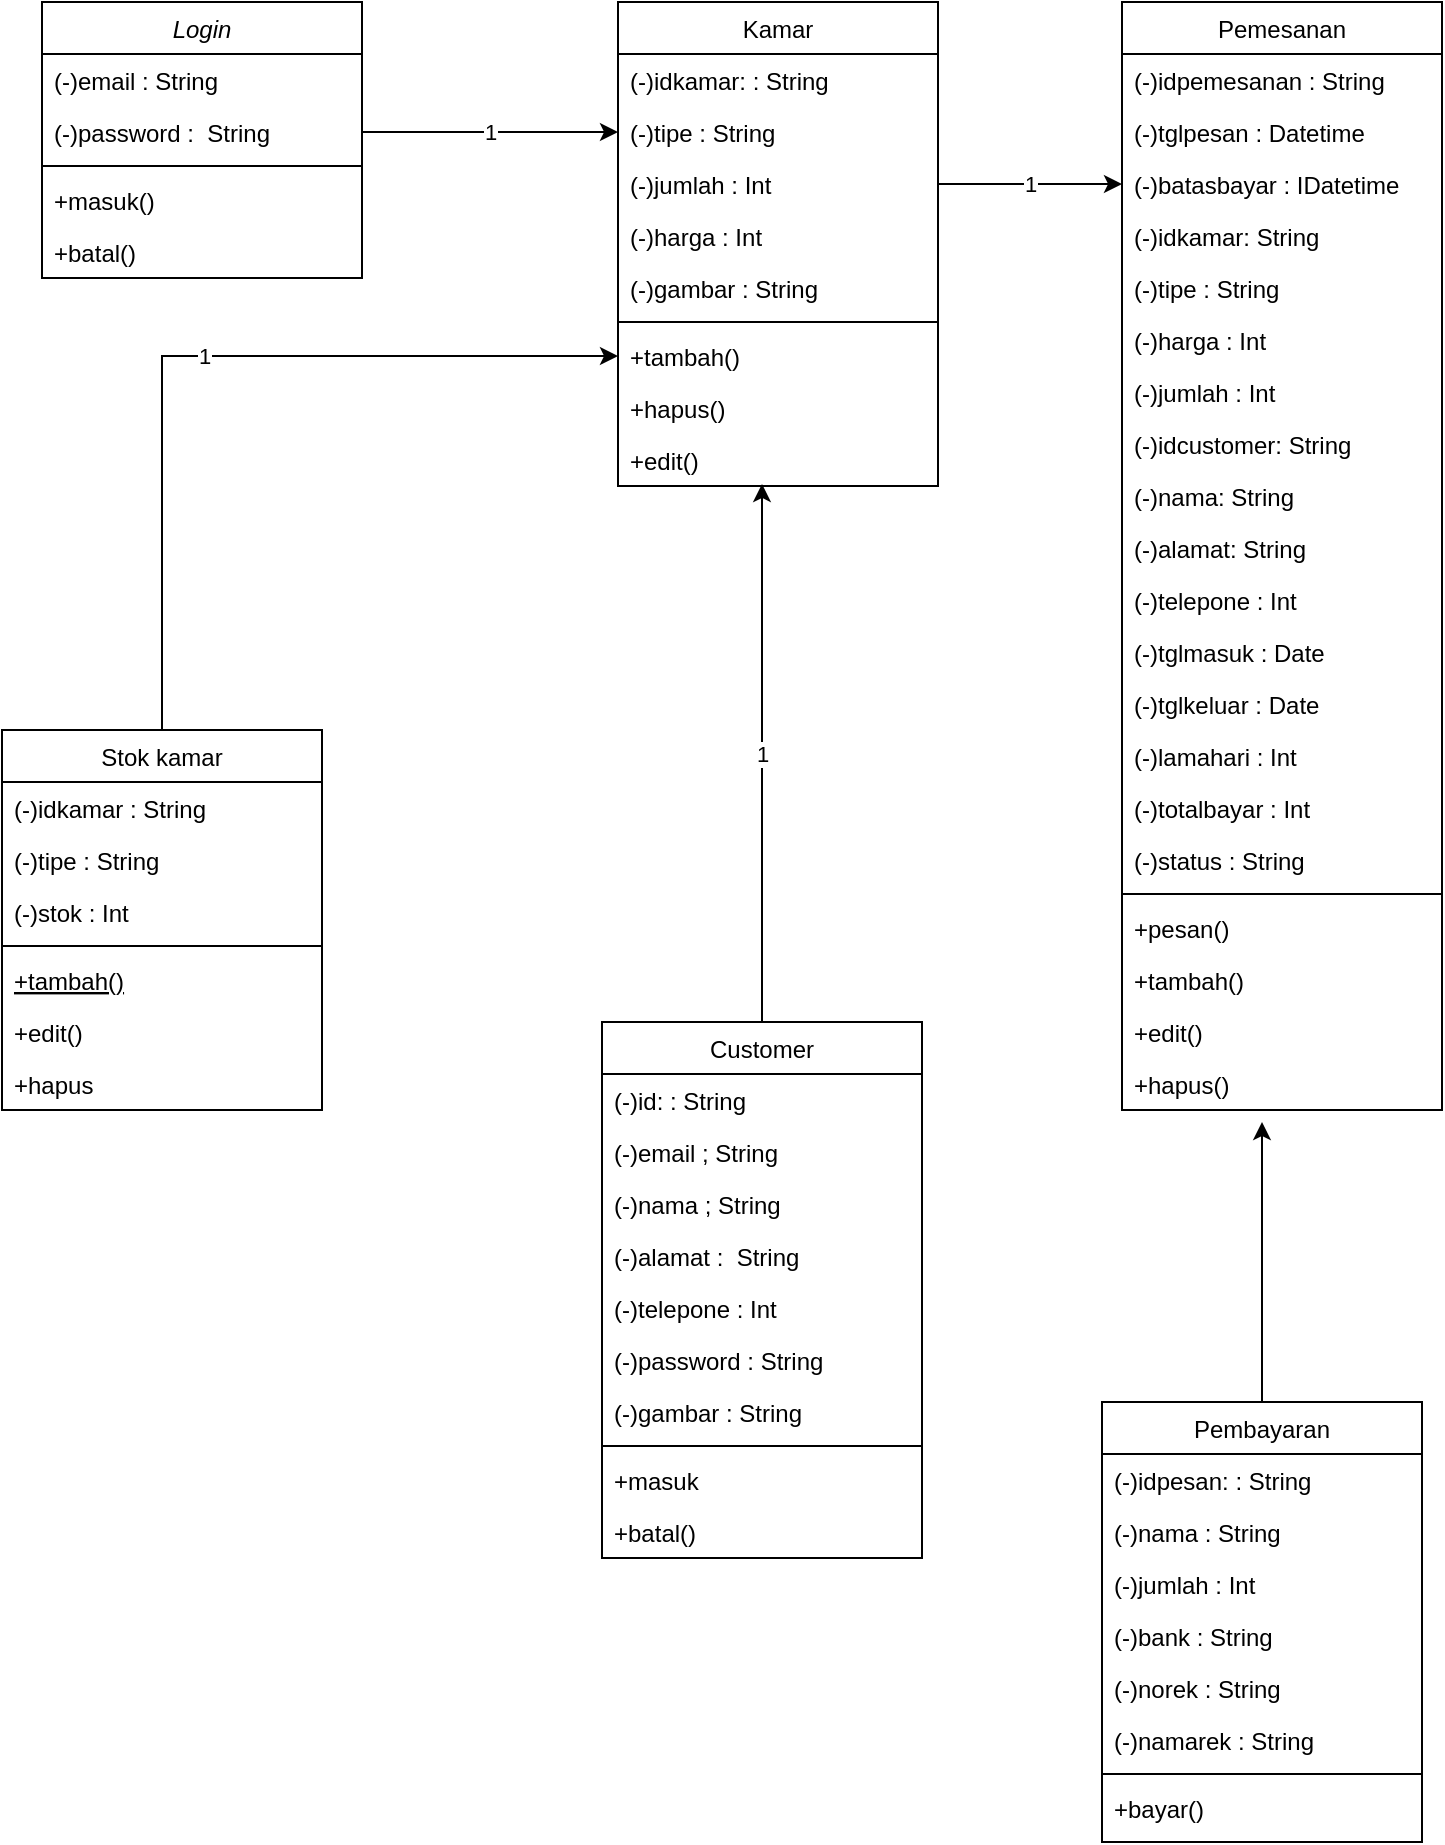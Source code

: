 <mxfile version="16.2.2" type="device"><diagram id="C5RBs43oDa-KdzZeNtuy" name="Page-1"><mxGraphModel dx="931" dy="1239" grid="1" gridSize="10" guides="1" tooltips="1" connect="1" arrows="1" fold="1" page="1" pageScale="1" pageWidth="827" pageHeight="1169" math="0" shadow="0"><root><mxCell id="WIyWlLk6GJQsqaUBKTNV-0"/><mxCell id="WIyWlLk6GJQsqaUBKTNV-1" parent="WIyWlLk6GJQsqaUBKTNV-0"/><mxCell id="zkfFHV4jXpPFQw0GAbJ--0" value="Login" style="swimlane;fontStyle=2;align=center;verticalAlign=top;childLayout=stackLayout;horizontal=1;startSize=26;horizontalStack=0;resizeParent=1;resizeLast=0;collapsible=1;marginBottom=0;rounded=0;shadow=0;strokeWidth=1;" parent="WIyWlLk6GJQsqaUBKTNV-1" vertex="1"><mxGeometry x="220" y="120" width="160" height="138" as="geometry"><mxRectangle x="230" y="140" width="160" height="26" as="alternateBounds"/></mxGeometry></mxCell><mxCell id="zkfFHV4jXpPFQw0GAbJ--1" value="(-)email : String" style="text;align=left;verticalAlign=top;spacingLeft=4;spacingRight=4;overflow=hidden;rotatable=0;points=[[0,0.5],[1,0.5]];portConstraint=eastwest;" parent="zkfFHV4jXpPFQw0GAbJ--0" vertex="1"><mxGeometry y="26" width="160" height="26" as="geometry"/></mxCell><mxCell id="zkfFHV4jXpPFQw0GAbJ--2" value="(-)password :  String" style="text;align=left;verticalAlign=top;spacingLeft=4;spacingRight=4;overflow=hidden;rotatable=0;points=[[0,0.5],[1,0.5]];portConstraint=eastwest;rounded=0;shadow=0;html=0;" parent="zkfFHV4jXpPFQw0GAbJ--0" vertex="1"><mxGeometry y="52" width="160" height="26" as="geometry"/></mxCell><mxCell id="zkfFHV4jXpPFQw0GAbJ--4" value="" style="line;html=1;strokeWidth=1;align=left;verticalAlign=middle;spacingTop=-1;spacingLeft=3;spacingRight=3;rotatable=0;labelPosition=right;points=[];portConstraint=eastwest;" parent="zkfFHV4jXpPFQw0GAbJ--0" vertex="1"><mxGeometry y="78" width="160" height="8" as="geometry"/></mxCell><mxCell id="zkfFHV4jXpPFQw0GAbJ--5" value="+masuk()" style="text;align=left;verticalAlign=top;spacingLeft=4;spacingRight=4;overflow=hidden;rotatable=0;points=[[0,0.5],[1,0.5]];portConstraint=eastwest;" parent="zkfFHV4jXpPFQw0GAbJ--0" vertex="1"><mxGeometry y="86" width="160" height="26" as="geometry"/></mxCell><mxCell id="Tffz7WXKg1urPyVr-xmo-0" value="+batal()" style="text;align=left;verticalAlign=top;spacingLeft=4;spacingRight=4;overflow=hidden;rotatable=0;points=[[0,0.5],[1,0.5]];portConstraint=eastwest;" vertex="1" parent="zkfFHV4jXpPFQw0GAbJ--0"><mxGeometry y="112" width="160" height="26" as="geometry"/></mxCell><mxCell id="Tffz7WXKg1urPyVr-xmo-70" value="1" style="edgeStyle=orthogonalEdgeStyle;rounded=0;orthogonalLoop=1;jettySize=auto;html=1;entryX=0;entryY=0.5;entryDx=0;entryDy=0;" edge="1" parent="WIyWlLk6GJQsqaUBKTNV-1" source="zkfFHV4jXpPFQw0GAbJ--6" target="zkfFHV4jXpPFQw0GAbJ--24"><mxGeometry relative="1" as="geometry"/></mxCell><mxCell id="zkfFHV4jXpPFQw0GAbJ--6" value="Stok kamar" style="swimlane;fontStyle=0;align=center;verticalAlign=top;childLayout=stackLayout;horizontal=1;startSize=26;horizontalStack=0;resizeParent=1;resizeLast=0;collapsible=1;marginBottom=0;rounded=0;shadow=0;strokeWidth=1;" parent="WIyWlLk6GJQsqaUBKTNV-1" vertex="1"><mxGeometry x="200" y="484" width="160" height="190" as="geometry"><mxRectangle x="130" y="380" width="160" height="26" as="alternateBounds"/></mxGeometry></mxCell><mxCell id="zkfFHV4jXpPFQw0GAbJ--7" value="(-)idkamar : String" style="text;align=left;verticalAlign=top;spacingLeft=4;spacingRight=4;overflow=hidden;rotatable=0;points=[[0,0.5],[1,0.5]];portConstraint=eastwest;" parent="zkfFHV4jXpPFQw0GAbJ--6" vertex="1"><mxGeometry y="26" width="160" height="26" as="geometry"/></mxCell><mxCell id="zkfFHV4jXpPFQw0GAbJ--8" value="(-)tipe : String" style="text;align=left;verticalAlign=top;spacingLeft=4;spacingRight=4;overflow=hidden;rotatable=0;points=[[0,0.5],[1,0.5]];portConstraint=eastwest;rounded=0;shadow=0;html=0;" parent="zkfFHV4jXpPFQw0GAbJ--6" vertex="1"><mxGeometry y="52" width="160" height="26" as="geometry"/></mxCell><mxCell id="Tffz7WXKg1urPyVr-xmo-55" value="(-)stok : Int" style="text;align=left;verticalAlign=top;spacingLeft=4;spacingRight=4;overflow=hidden;rotatable=0;points=[[0,0.5],[1,0.5]];portConstraint=eastwest;rounded=0;shadow=0;html=0;" vertex="1" parent="zkfFHV4jXpPFQw0GAbJ--6"><mxGeometry y="78" width="160" height="26" as="geometry"/></mxCell><mxCell id="zkfFHV4jXpPFQw0GAbJ--9" value="" style="line;html=1;strokeWidth=1;align=left;verticalAlign=middle;spacingTop=-1;spacingLeft=3;spacingRight=3;rotatable=0;labelPosition=right;points=[];portConstraint=eastwest;" parent="zkfFHV4jXpPFQw0GAbJ--6" vertex="1"><mxGeometry y="104" width="160" height="8" as="geometry"/></mxCell><mxCell id="zkfFHV4jXpPFQw0GAbJ--10" value="+tambah()" style="text;align=left;verticalAlign=top;spacingLeft=4;spacingRight=4;overflow=hidden;rotatable=0;points=[[0,0.5],[1,0.5]];portConstraint=eastwest;fontStyle=4" parent="zkfFHV4jXpPFQw0GAbJ--6" vertex="1"><mxGeometry y="112" width="160" height="26" as="geometry"/></mxCell><mxCell id="zkfFHV4jXpPFQw0GAbJ--11" value="+edit()" style="text;align=left;verticalAlign=top;spacingLeft=4;spacingRight=4;overflow=hidden;rotatable=0;points=[[0,0.5],[1,0.5]];portConstraint=eastwest;" parent="zkfFHV4jXpPFQw0GAbJ--6" vertex="1"><mxGeometry y="138" width="160" height="26" as="geometry"/></mxCell><mxCell id="Tffz7WXKg1urPyVr-xmo-63" value="+hapus" style="text;align=left;verticalAlign=top;spacingLeft=4;spacingRight=4;overflow=hidden;rotatable=0;points=[[0,0.5],[1,0.5]];portConstraint=eastwest;" vertex="1" parent="zkfFHV4jXpPFQw0GAbJ--6"><mxGeometry y="164" width="160" height="26" as="geometry"/></mxCell><mxCell id="zkfFHV4jXpPFQw0GAbJ--17" value="Kamar" style="swimlane;fontStyle=0;align=center;verticalAlign=top;childLayout=stackLayout;horizontal=1;startSize=26;horizontalStack=0;resizeParent=1;resizeLast=0;collapsible=1;marginBottom=0;rounded=0;shadow=0;strokeWidth=1;" parent="WIyWlLk6GJQsqaUBKTNV-1" vertex="1"><mxGeometry x="508" y="120" width="160" height="242" as="geometry"><mxRectangle x="550" y="140" width="160" height="26" as="alternateBounds"/></mxGeometry></mxCell><mxCell id="zkfFHV4jXpPFQw0GAbJ--18" value="(-)idkamar: : String" style="text;align=left;verticalAlign=top;spacingLeft=4;spacingRight=4;overflow=hidden;rotatable=0;points=[[0,0.5],[1,0.5]];portConstraint=eastwest;" parent="zkfFHV4jXpPFQw0GAbJ--17" vertex="1"><mxGeometry y="26" width="160" height="26" as="geometry"/></mxCell><mxCell id="zkfFHV4jXpPFQw0GAbJ--19" value="(-)tipe : String" style="text;align=left;verticalAlign=top;spacingLeft=4;spacingRight=4;overflow=hidden;rotatable=0;points=[[0,0.5],[1,0.5]];portConstraint=eastwest;rounded=0;shadow=0;html=0;" parent="zkfFHV4jXpPFQw0GAbJ--17" vertex="1"><mxGeometry y="52" width="160" height="26" as="geometry"/></mxCell><mxCell id="zkfFHV4jXpPFQw0GAbJ--20" value="(-)jumlah : Int" style="text;align=left;verticalAlign=top;spacingLeft=4;spacingRight=4;overflow=hidden;rotatable=0;points=[[0,0.5],[1,0.5]];portConstraint=eastwest;rounded=0;shadow=0;html=0;" parent="zkfFHV4jXpPFQw0GAbJ--17" vertex="1"><mxGeometry y="78" width="160" height="26" as="geometry"/></mxCell><mxCell id="zkfFHV4jXpPFQw0GAbJ--21" value="(-)harga : Int" style="text;align=left;verticalAlign=top;spacingLeft=4;spacingRight=4;overflow=hidden;rotatable=0;points=[[0,0.5],[1,0.5]];portConstraint=eastwest;rounded=0;shadow=0;html=0;" parent="zkfFHV4jXpPFQw0GAbJ--17" vertex="1"><mxGeometry y="104" width="160" height="26" as="geometry"/></mxCell><mxCell id="zkfFHV4jXpPFQw0GAbJ--22" value="(-)gambar : String" style="text;align=left;verticalAlign=top;spacingLeft=4;spacingRight=4;overflow=hidden;rotatable=0;points=[[0,0.5],[1,0.5]];portConstraint=eastwest;rounded=0;shadow=0;html=0;" parent="zkfFHV4jXpPFQw0GAbJ--17" vertex="1"><mxGeometry y="130" width="160" height="26" as="geometry"/></mxCell><mxCell id="zkfFHV4jXpPFQw0GAbJ--23" value="" style="line;html=1;strokeWidth=1;align=left;verticalAlign=middle;spacingTop=-1;spacingLeft=3;spacingRight=3;rotatable=0;labelPosition=right;points=[];portConstraint=eastwest;" parent="zkfFHV4jXpPFQw0GAbJ--17" vertex="1"><mxGeometry y="156" width="160" height="8" as="geometry"/></mxCell><mxCell id="zkfFHV4jXpPFQw0GAbJ--24" value="+tambah()" style="text;align=left;verticalAlign=top;spacingLeft=4;spacingRight=4;overflow=hidden;rotatable=0;points=[[0,0.5],[1,0.5]];portConstraint=eastwest;" parent="zkfFHV4jXpPFQw0GAbJ--17" vertex="1"><mxGeometry y="164" width="160" height="26" as="geometry"/></mxCell><mxCell id="zkfFHV4jXpPFQw0GAbJ--25" value="+hapus()" style="text;align=left;verticalAlign=top;spacingLeft=4;spacingRight=4;overflow=hidden;rotatable=0;points=[[0,0.5],[1,0.5]];portConstraint=eastwest;" parent="zkfFHV4jXpPFQw0GAbJ--17" vertex="1"><mxGeometry y="190" width="160" height="26" as="geometry"/></mxCell><mxCell id="Tffz7WXKg1urPyVr-xmo-8" value="+edit()" style="text;align=left;verticalAlign=top;spacingLeft=4;spacingRight=4;overflow=hidden;rotatable=0;points=[[0,0.5],[1,0.5]];portConstraint=eastwest;" vertex="1" parent="zkfFHV4jXpPFQw0GAbJ--17"><mxGeometry y="216" width="160" height="26" as="geometry"/></mxCell><mxCell id="Tffz7WXKg1urPyVr-xmo-67" value="1" style="edgeStyle=orthogonalEdgeStyle;rounded=0;orthogonalLoop=1;jettySize=auto;html=1;exitX=0.5;exitY=0;exitDx=0;exitDy=0;" edge="1" parent="WIyWlLk6GJQsqaUBKTNV-1" source="Tffz7WXKg1urPyVr-xmo-9"><mxGeometry relative="1" as="geometry"><mxPoint x="580.0" y="361" as="targetPoint"/><mxPoint x="580.0" y="621" as="sourcePoint"/></mxGeometry></mxCell><mxCell id="Tffz7WXKg1urPyVr-xmo-9" value="Customer" style="swimlane;fontStyle=0;align=center;verticalAlign=top;childLayout=stackLayout;horizontal=1;startSize=26;horizontalStack=0;resizeParent=1;resizeLast=0;collapsible=1;marginBottom=0;rounded=0;shadow=0;strokeWidth=1;" vertex="1" parent="WIyWlLk6GJQsqaUBKTNV-1"><mxGeometry x="500" y="630" width="160" height="268" as="geometry"><mxRectangle x="550" y="140" width="160" height="26" as="alternateBounds"/></mxGeometry></mxCell><mxCell id="Tffz7WXKg1urPyVr-xmo-10" value="(-)id: : String" style="text;align=left;verticalAlign=top;spacingLeft=4;spacingRight=4;overflow=hidden;rotatable=0;points=[[0,0.5],[1,0.5]];portConstraint=eastwest;" vertex="1" parent="Tffz7WXKg1urPyVr-xmo-9"><mxGeometry y="26" width="160" height="26" as="geometry"/></mxCell><mxCell id="Tffz7WXKg1urPyVr-xmo-11" value="(-)email ; String" style="text;align=left;verticalAlign=top;spacingLeft=4;spacingRight=4;overflow=hidden;rotatable=0;points=[[0,0.5],[1,0.5]];portConstraint=eastwest;rounded=0;shadow=0;html=0;" vertex="1" parent="Tffz7WXKg1urPyVr-xmo-9"><mxGeometry y="52" width="160" height="26" as="geometry"/></mxCell><mxCell id="Tffz7WXKg1urPyVr-xmo-34" value="(-)nama ; String" style="text;align=left;verticalAlign=top;spacingLeft=4;spacingRight=4;overflow=hidden;rotatable=0;points=[[0,0.5],[1,0.5]];portConstraint=eastwest;rounded=0;shadow=0;html=0;" vertex="1" parent="Tffz7WXKg1urPyVr-xmo-9"><mxGeometry y="78" width="160" height="26" as="geometry"/></mxCell><mxCell id="Tffz7WXKg1urPyVr-xmo-12" value="(-)alamat :  String" style="text;align=left;verticalAlign=top;spacingLeft=4;spacingRight=4;overflow=hidden;rotatable=0;points=[[0,0.5],[1,0.5]];portConstraint=eastwest;rounded=0;shadow=0;html=0;" vertex="1" parent="Tffz7WXKg1urPyVr-xmo-9"><mxGeometry y="104" width="160" height="26" as="geometry"/></mxCell><mxCell id="Tffz7WXKg1urPyVr-xmo-13" value="(-)telepone : Int" style="text;align=left;verticalAlign=top;spacingLeft=4;spacingRight=4;overflow=hidden;rotatable=0;points=[[0,0.5],[1,0.5]];portConstraint=eastwest;rounded=0;shadow=0;html=0;" vertex="1" parent="Tffz7WXKg1urPyVr-xmo-9"><mxGeometry y="130" width="160" height="26" as="geometry"/></mxCell><mxCell id="Tffz7WXKg1urPyVr-xmo-14" value="(-)password : String" style="text;align=left;verticalAlign=top;spacingLeft=4;spacingRight=4;overflow=hidden;rotatable=0;points=[[0,0.5],[1,0.5]];portConstraint=eastwest;rounded=0;shadow=0;html=0;" vertex="1" parent="Tffz7WXKg1urPyVr-xmo-9"><mxGeometry y="156" width="160" height="26" as="geometry"/></mxCell><mxCell id="Tffz7WXKg1urPyVr-xmo-19" value="(-)gambar : String" style="text;align=left;verticalAlign=top;spacingLeft=4;spacingRight=4;overflow=hidden;rotatable=0;points=[[0,0.5],[1,0.5]];portConstraint=eastwest;rounded=0;shadow=0;html=0;" vertex="1" parent="Tffz7WXKg1urPyVr-xmo-9"><mxGeometry y="182" width="160" height="26" as="geometry"/></mxCell><mxCell id="Tffz7WXKg1urPyVr-xmo-15" value="" style="line;html=1;strokeWidth=1;align=left;verticalAlign=middle;spacingTop=-1;spacingLeft=3;spacingRight=3;rotatable=0;labelPosition=right;points=[];portConstraint=eastwest;" vertex="1" parent="Tffz7WXKg1urPyVr-xmo-9"><mxGeometry y="208" width="160" height="8" as="geometry"/></mxCell><mxCell id="Tffz7WXKg1urPyVr-xmo-16" value="+masuk" style="text;align=left;verticalAlign=top;spacingLeft=4;spacingRight=4;overflow=hidden;rotatable=0;points=[[0,0.5],[1,0.5]];portConstraint=eastwest;" vertex="1" parent="Tffz7WXKg1urPyVr-xmo-9"><mxGeometry y="216" width="160" height="26" as="geometry"/></mxCell><mxCell id="Tffz7WXKg1urPyVr-xmo-17" value="+batal()" style="text;align=left;verticalAlign=top;spacingLeft=4;spacingRight=4;overflow=hidden;rotatable=0;points=[[0,0.5],[1,0.5]];portConstraint=eastwest;" vertex="1" parent="Tffz7WXKg1urPyVr-xmo-9"><mxGeometry y="242" width="160" height="26" as="geometry"/></mxCell><mxCell id="Tffz7WXKg1urPyVr-xmo-20" value="Pemesanan" style="swimlane;fontStyle=0;align=center;verticalAlign=top;childLayout=stackLayout;horizontal=1;startSize=26;horizontalStack=0;resizeParent=1;resizeLast=0;collapsible=1;marginBottom=0;rounded=0;shadow=0;strokeWidth=1;" vertex="1" parent="WIyWlLk6GJQsqaUBKTNV-1"><mxGeometry x="760" y="120" width="160" height="554" as="geometry"><mxRectangle x="550" y="140" width="160" height="26" as="alternateBounds"/></mxGeometry></mxCell><mxCell id="Tffz7WXKg1urPyVr-xmo-21" value="(-)idpemesanan : String" style="text;align=left;verticalAlign=top;spacingLeft=4;spacingRight=4;overflow=hidden;rotatable=0;points=[[0,0.5],[1,0.5]];portConstraint=eastwest;" vertex="1" parent="Tffz7WXKg1urPyVr-xmo-20"><mxGeometry y="26" width="160" height="26" as="geometry"/></mxCell><mxCell id="Tffz7WXKg1urPyVr-xmo-22" value="(-)tglpesan : Datetime" style="text;align=left;verticalAlign=top;spacingLeft=4;spacingRight=4;overflow=hidden;rotatable=0;points=[[0,0.5],[1,0.5]];portConstraint=eastwest;rounded=0;shadow=0;html=0;" vertex="1" parent="Tffz7WXKg1urPyVr-xmo-20"><mxGeometry y="52" width="160" height="26" as="geometry"/></mxCell><mxCell id="Tffz7WXKg1urPyVr-xmo-23" value="(-)batasbayar : IDatetime" style="text;align=left;verticalAlign=top;spacingLeft=4;spacingRight=4;overflow=hidden;rotatable=0;points=[[0,0.5],[1,0.5]];portConstraint=eastwest;rounded=0;shadow=0;html=0;" vertex="1" parent="Tffz7WXKg1urPyVr-xmo-20"><mxGeometry y="78" width="160" height="26" as="geometry"/></mxCell><mxCell id="Tffz7WXKg1urPyVr-xmo-24" value="(-)idkamar: String" style="text;align=left;verticalAlign=top;spacingLeft=4;spacingRight=4;overflow=hidden;rotatable=0;points=[[0,0.5],[1,0.5]];portConstraint=eastwest;rounded=0;shadow=0;html=0;" vertex="1" parent="Tffz7WXKg1urPyVr-xmo-20"><mxGeometry y="104" width="160" height="26" as="geometry"/></mxCell><mxCell id="Tffz7WXKg1urPyVr-xmo-25" value="(-)tipe : String" style="text;align=left;verticalAlign=top;spacingLeft=4;spacingRight=4;overflow=hidden;rotatable=0;points=[[0,0.5],[1,0.5]];portConstraint=eastwest;rounded=0;shadow=0;html=0;" vertex="1" parent="Tffz7WXKg1urPyVr-xmo-20"><mxGeometry y="130" width="160" height="26" as="geometry"/></mxCell><mxCell id="Tffz7WXKg1urPyVr-xmo-30" value="(-)harga : Int" style="text;align=left;verticalAlign=top;spacingLeft=4;spacingRight=4;overflow=hidden;rotatable=0;points=[[0,0.5],[1,0.5]];portConstraint=eastwest;rounded=0;shadow=0;html=0;" vertex="1" parent="Tffz7WXKg1urPyVr-xmo-20"><mxGeometry y="156" width="160" height="26" as="geometry"/></mxCell><mxCell id="Tffz7WXKg1urPyVr-xmo-31" value="(-)jumlah : Int" style="text;align=left;verticalAlign=top;spacingLeft=4;spacingRight=4;overflow=hidden;rotatable=0;points=[[0,0.5],[1,0.5]];portConstraint=eastwest;rounded=0;shadow=0;html=0;" vertex="1" parent="Tffz7WXKg1urPyVr-xmo-20"><mxGeometry y="182" width="160" height="26" as="geometry"/></mxCell><mxCell id="Tffz7WXKg1urPyVr-xmo-32" value="(-)idcustomer: String" style="text;align=left;verticalAlign=top;spacingLeft=4;spacingRight=4;overflow=hidden;rotatable=0;points=[[0,0.5],[1,0.5]];portConstraint=eastwest;rounded=0;shadow=0;html=0;" vertex="1" parent="Tffz7WXKg1urPyVr-xmo-20"><mxGeometry y="208" width="160" height="26" as="geometry"/></mxCell><mxCell id="Tffz7WXKg1urPyVr-xmo-33" value="(-)nama: String" style="text;align=left;verticalAlign=top;spacingLeft=4;spacingRight=4;overflow=hidden;rotatable=0;points=[[0,0.5],[1,0.5]];portConstraint=eastwest;rounded=0;shadow=0;html=0;" vertex="1" parent="Tffz7WXKg1urPyVr-xmo-20"><mxGeometry y="234" width="160" height="26" as="geometry"/></mxCell><mxCell id="Tffz7WXKg1urPyVr-xmo-35" value="(-)alamat: String" style="text;align=left;verticalAlign=top;spacingLeft=4;spacingRight=4;overflow=hidden;rotatable=0;points=[[0,0.5],[1,0.5]];portConstraint=eastwest;rounded=0;shadow=0;html=0;" vertex="1" parent="Tffz7WXKg1urPyVr-xmo-20"><mxGeometry y="260" width="160" height="26" as="geometry"/></mxCell><mxCell id="Tffz7WXKg1urPyVr-xmo-36" value="(-)telepone : Int" style="text;align=left;verticalAlign=top;spacingLeft=4;spacingRight=4;overflow=hidden;rotatable=0;points=[[0,0.5],[1,0.5]];portConstraint=eastwest;rounded=0;shadow=0;html=0;" vertex="1" parent="Tffz7WXKg1urPyVr-xmo-20"><mxGeometry y="286" width="160" height="26" as="geometry"/></mxCell><mxCell id="Tffz7WXKg1urPyVr-xmo-37" value="(-)tglmasuk : Date" style="text;align=left;verticalAlign=top;spacingLeft=4;spacingRight=4;overflow=hidden;rotatable=0;points=[[0,0.5],[1,0.5]];portConstraint=eastwest;rounded=0;shadow=0;html=0;" vertex="1" parent="Tffz7WXKg1urPyVr-xmo-20"><mxGeometry y="312" width="160" height="26" as="geometry"/></mxCell><mxCell id="Tffz7WXKg1urPyVr-xmo-38" value="(-)tglkeluar : Date" style="text;align=left;verticalAlign=top;spacingLeft=4;spacingRight=4;overflow=hidden;rotatable=0;points=[[0,0.5],[1,0.5]];portConstraint=eastwest;rounded=0;shadow=0;html=0;" vertex="1" parent="Tffz7WXKg1urPyVr-xmo-20"><mxGeometry y="338" width="160" height="26" as="geometry"/></mxCell><mxCell id="Tffz7WXKg1urPyVr-xmo-39" value="(-)lamahari : Int" style="text;align=left;verticalAlign=top;spacingLeft=4;spacingRight=4;overflow=hidden;rotatable=0;points=[[0,0.5],[1,0.5]];portConstraint=eastwest;rounded=0;shadow=0;html=0;" vertex="1" parent="Tffz7WXKg1urPyVr-xmo-20"><mxGeometry y="364" width="160" height="26" as="geometry"/></mxCell><mxCell id="Tffz7WXKg1urPyVr-xmo-40" value="(-)totalbayar : Int" style="text;align=left;verticalAlign=top;spacingLeft=4;spacingRight=4;overflow=hidden;rotatable=0;points=[[0,0.5],[1,0.5]];portConstraint=eastwest;rounded=0;shadow=0;html=0;" vertex="1" parent="Tffz7WXKg1urPyVr-xmo-20"><mxGeometry y="390" width="160" height="26" as="geometry"/></mxCell><mxCell id="Tffz7WXKg1urPyVr-xmo-41" value="(-)status : String" style="text;align=left;verticalAlign=top;spacingLeft=4;spacingRight=4;overflow=hidden;rotatable=0;points=[[0,0.5],[1,0.5]];portConstraint=eastwest;rounded=0;shadow=0;html=0;" vertex="1" parent="Tffz7WXKg1urPyVr-xmo-20"><mxGeometry y="416" width="160" height="26" as="geometry"/></mxCell><mxCell id="Tffz7WXKg1urPyVr-xmo-26" value="" style="line;html=1;strokeWidth=1;align=left;verticalAlign=middle;spacingTop=-1;spacingLeft=3;spacingRight=3;rotatable=0;labelPosition=right;points=[];portConstraint=eastwest;" vertex="1" parent="Tffz7WXKg1urPyVr-xmo-20"><mxGeometry y="442" width="160" height="8" as="geometry"/></mxCell><mxCell id="Tffz7WXKg1urPyVr-xmo-27" value="+pesan()" style="text;align=left;verticalAlign=top;spacingLeft=4;spacingRight=4;overflow=hidden;rotatable=0;points=[[0,0.5],[1,0.5]];portConstraint=eastwest;" vertex="1" parent="Tffz7WXKg1urPyVr-xmo-20"><mxGeometry y="450" width="160" height="26" as="geometry"/></mxCell><mxCell id="Tffz7WXKg1urPyVr-xmo-42" value="+tambah()" style="text;align=left;verticalAlign=top;spacingLeft=4;spacingRight=4;overflow=hidden;rotatable=0;points=[[0,0.5],[1,0.5]];portConstraint=eastwest;" vertex="1" parent="Tffz7WXKg1urPyVr-xmo-20"><mxGeometry y="476" width="160" height="26" as="geometry"/></mxCell><mxCell id="Tffz7WXKg1urPyVr-xmo-29" value="+edit()" style="text;align=left;verticalAlign=top;spacingLeft=4;spacingRight=4;overflow=hidden;rotatable=0;points=[[0,0.5],[1,0.5]];portConstraint=eastwest;" vertex="1" parent="Tffz7WXKg1urPyVr-xmo-20"><mxGeometry y="502" width="160" height="26" as="geometry"/></mxCell><mxCell id="Tffz7WXKg1urPyVr-xmo-28" value="+hapus()" style="text;align=left;verticalAlign=top;spacingLeft=4;spacingRight=4;overflow=hidden;rotatable=0;points=[[0,0.5],[1,0.5]];portConstraint=eastwest;" vertex="1" parent="Tffz7WXKg1urPyVr-xmo-20"><mxGeometry y="528" width="160" height="26" as="geometry"/></mxCell><mxCell id="Tffz7WXKg1urPyVr-xmo-69" style="edgeStyle=orthogonalEdgeStyle;rounded=0;orthogonalLoop=1;jettySize=auto;html=1;" edge="1" parent="WIyWlLk6GJQsqaUBKTNV-1" source="Tffz7WXKg1urPyVr-xmo-43"><mxGeometry relative="1" as="geometry"><mxPoint x="830.0" y="680" as="targetPoint"/></mxGeometry></mxCell><mxCell id="Tffz7WXKg1urPyVr-xmo-43" value="Pembayaran" style="swimlane;fontStyle=0;align=center;verticalAlign=top;childLayout=stackLayout;horizontal=1;startSize=26;horizontalStack=0;resizeParent=1;resizeLast=0;collapsible=1;marginBottom=0;rounded=0;shadow=0;strokeWidth=1;" vertex="1" parent="WIyWlLk6GJQsqaUBKTNV-1"><mxGeometry x="750" y="820" width="160" height="220" as="geometry"><mxRectangle x="550" y="140" width="160" height="26" as="alternateBounds"/></mxGeometry></mxCell><mxCell id="Tffz7WXKg1urPyVr-xmo-44" value="(-)idpesan: : String" style="text;align=left;verticalAlign=top;spacingLeft=4;spacingRight=4;overflow=hidden;rotatable=0;points=[[0,0.5],[1,0.5]];portConstraint=eastwest;" vertex="1" parent="Tffz7WXKg1urPyVr-xmo-43"><mxGeometry y="26" width="160" height="26" as="geometry"/></mxCell><mxCell id="Tffz7WXKg1urPyVr-xmo-45" value="(-)nama : String" style="text;align=left;verticalAlign=top;spacingLeft=4;spacingRight=4;overflow=hidden;rotatable=0;points=[[0,0.5],[1,0.5]];portConstraint=eastwest;rounded=0;shadow=0;html=0;" vertex="1" parent="Tffz7WXKg1urPyVr-xmo-43"><mxGeometry y="52" width="160" height="26" as="geometry"/></mxCell><mxCell id="Tffz7WXKg1urPyVr-xmo-46" value="(-)jumlah : Int" style="text;align=left;verticalAlign=top;spacingLeft=4;spacingRight=4;overflow=hidden;rotatable=0;points=[[0,0.5],[1,0.5]];portConstraint=eastwest;rounded=0;shadow=0;html=0;" vertex="1" parent="Tffz7WXKg1urPyVr-xmo-43"><mxGeometry y="78" width="160" height="26" as="geometry"/></mxCell><mxCell id="Tffz7WXKg1urPyVr-xmo-47" value="(-)bank : String" style="text;align=left;verticalAlign=top;spacingLeft=4;spacingRight=4;overflow=hidden;rotatable=0;points=[[0,0.5],[1,0.5]];portConstraint=eastwest;rounded=0;shadow=0;html=0;" vertex="1" parent="Tffz7WXKg1urPyVr-xmo-43"><mxGeometry y="104" width="160" height="26" as="geometry"/></mxCell><mxCell id="Tffz7WXKg1urPyVr-xmo-48" value="(-)norek : String" style="text;align=left;verticalAlign=top;spacingLeft=4;spacingRight=4;overflow=hidden;rotatable=0;points=[[0,0.5],[1,0.5]];portConstraint=eastwest;rounded=0;shadow=0;html=0;" vertex="1" parent="Tffz7WXKg1urPyVr-xmo-43"><mxGeometry y="130" width="160" height="26" as="geometry"/></mxCell><mxCell id="Tffz7WXKg1urPyVr-xmo-53" value="(-)namarek : String" style="text;align=left;verticalAlign=top;spacingLeft=4;spacingRight=4;overflow=hidden;rotatable=0;points=[[0,0.5],[1,0.5]];portConstraint=eastwest;rounded=0;shadow=0;html=0;" vertex="1" parent="Tffz7WXKg1urPyVr-xmo-43"><mxGeometry y="156" width="160" height="26" as="geometry"/></mxCell><mxCell id="Tffz7WXKg1urPyVr-xmo-49" value="" style="line;html=1;strokeWidth=1;align=left;verticalAlign=middle;spacingTop=-1;spacingLeft=3;spacingRight=3;rotatable=0;labelPosition=right;points=[];portConstraint=eastwest;" vertex="1" parent="Tffz7WXKg1urPyVr-xmo-43"><mxGeometry y="182" width="160" height="8" as="geometry"/></mxCell><mxCell id="Tffz7WXKg1urPyVr-xmo-51" value="+bayar()" style="text;align=left;verticalAlign=top;spacingLeft=4;spacingRight=4;overflow=hidden;rotatable=0;points=[[0,0.5],[1,0.5]];portConstraint=eastwest;" vertex="1" parent="Tffz7WXKg1urPyVr-xmo-43"><mxGeometry y="190" width="160" height="26" as="geometry"/></mxCell><mxCell id="Tffz7WXKg1urPyVr-xmo-64" value="1" style="edgeStyle=orthogonalEdgeStyle;rounded=0;orthogonalLoop=1;jettySize=auto;html=1;entryX=0;entryY=0.5;entryDx=0;entryDy=0;" edge="1" parent="WIyWlLk6GJQsqaUBKTNV-1" source="zkfFHV4jXpPFQw0GAbJ--2" target="zkfFHV4jXpPFQw0GAbJ--19"><mxGeometry relative="1" as="geometry"/></mxCell><mxCell id="Tffz7WXKg1urPyVr-xmo-65" value="1" style="edgeStyle=orthogonalEdgeStyle;rounded=0;orthogonalLoop=1;jettySize=auto;html=1;entryX=0;entryY=0.5;entryDx=0;entryDy=0;" edge="1" parent="WIyWlLk6GJQsqaUBKTNV-1" source="zkfFHV4jXpPFQw0GAbJ--20" target="Tffz7WXKg1urPyVr-xmo-23"><mxGeometry relative="1" as="geometry"/></mxCell></root></mxGraphModel></diagram></mxfile>